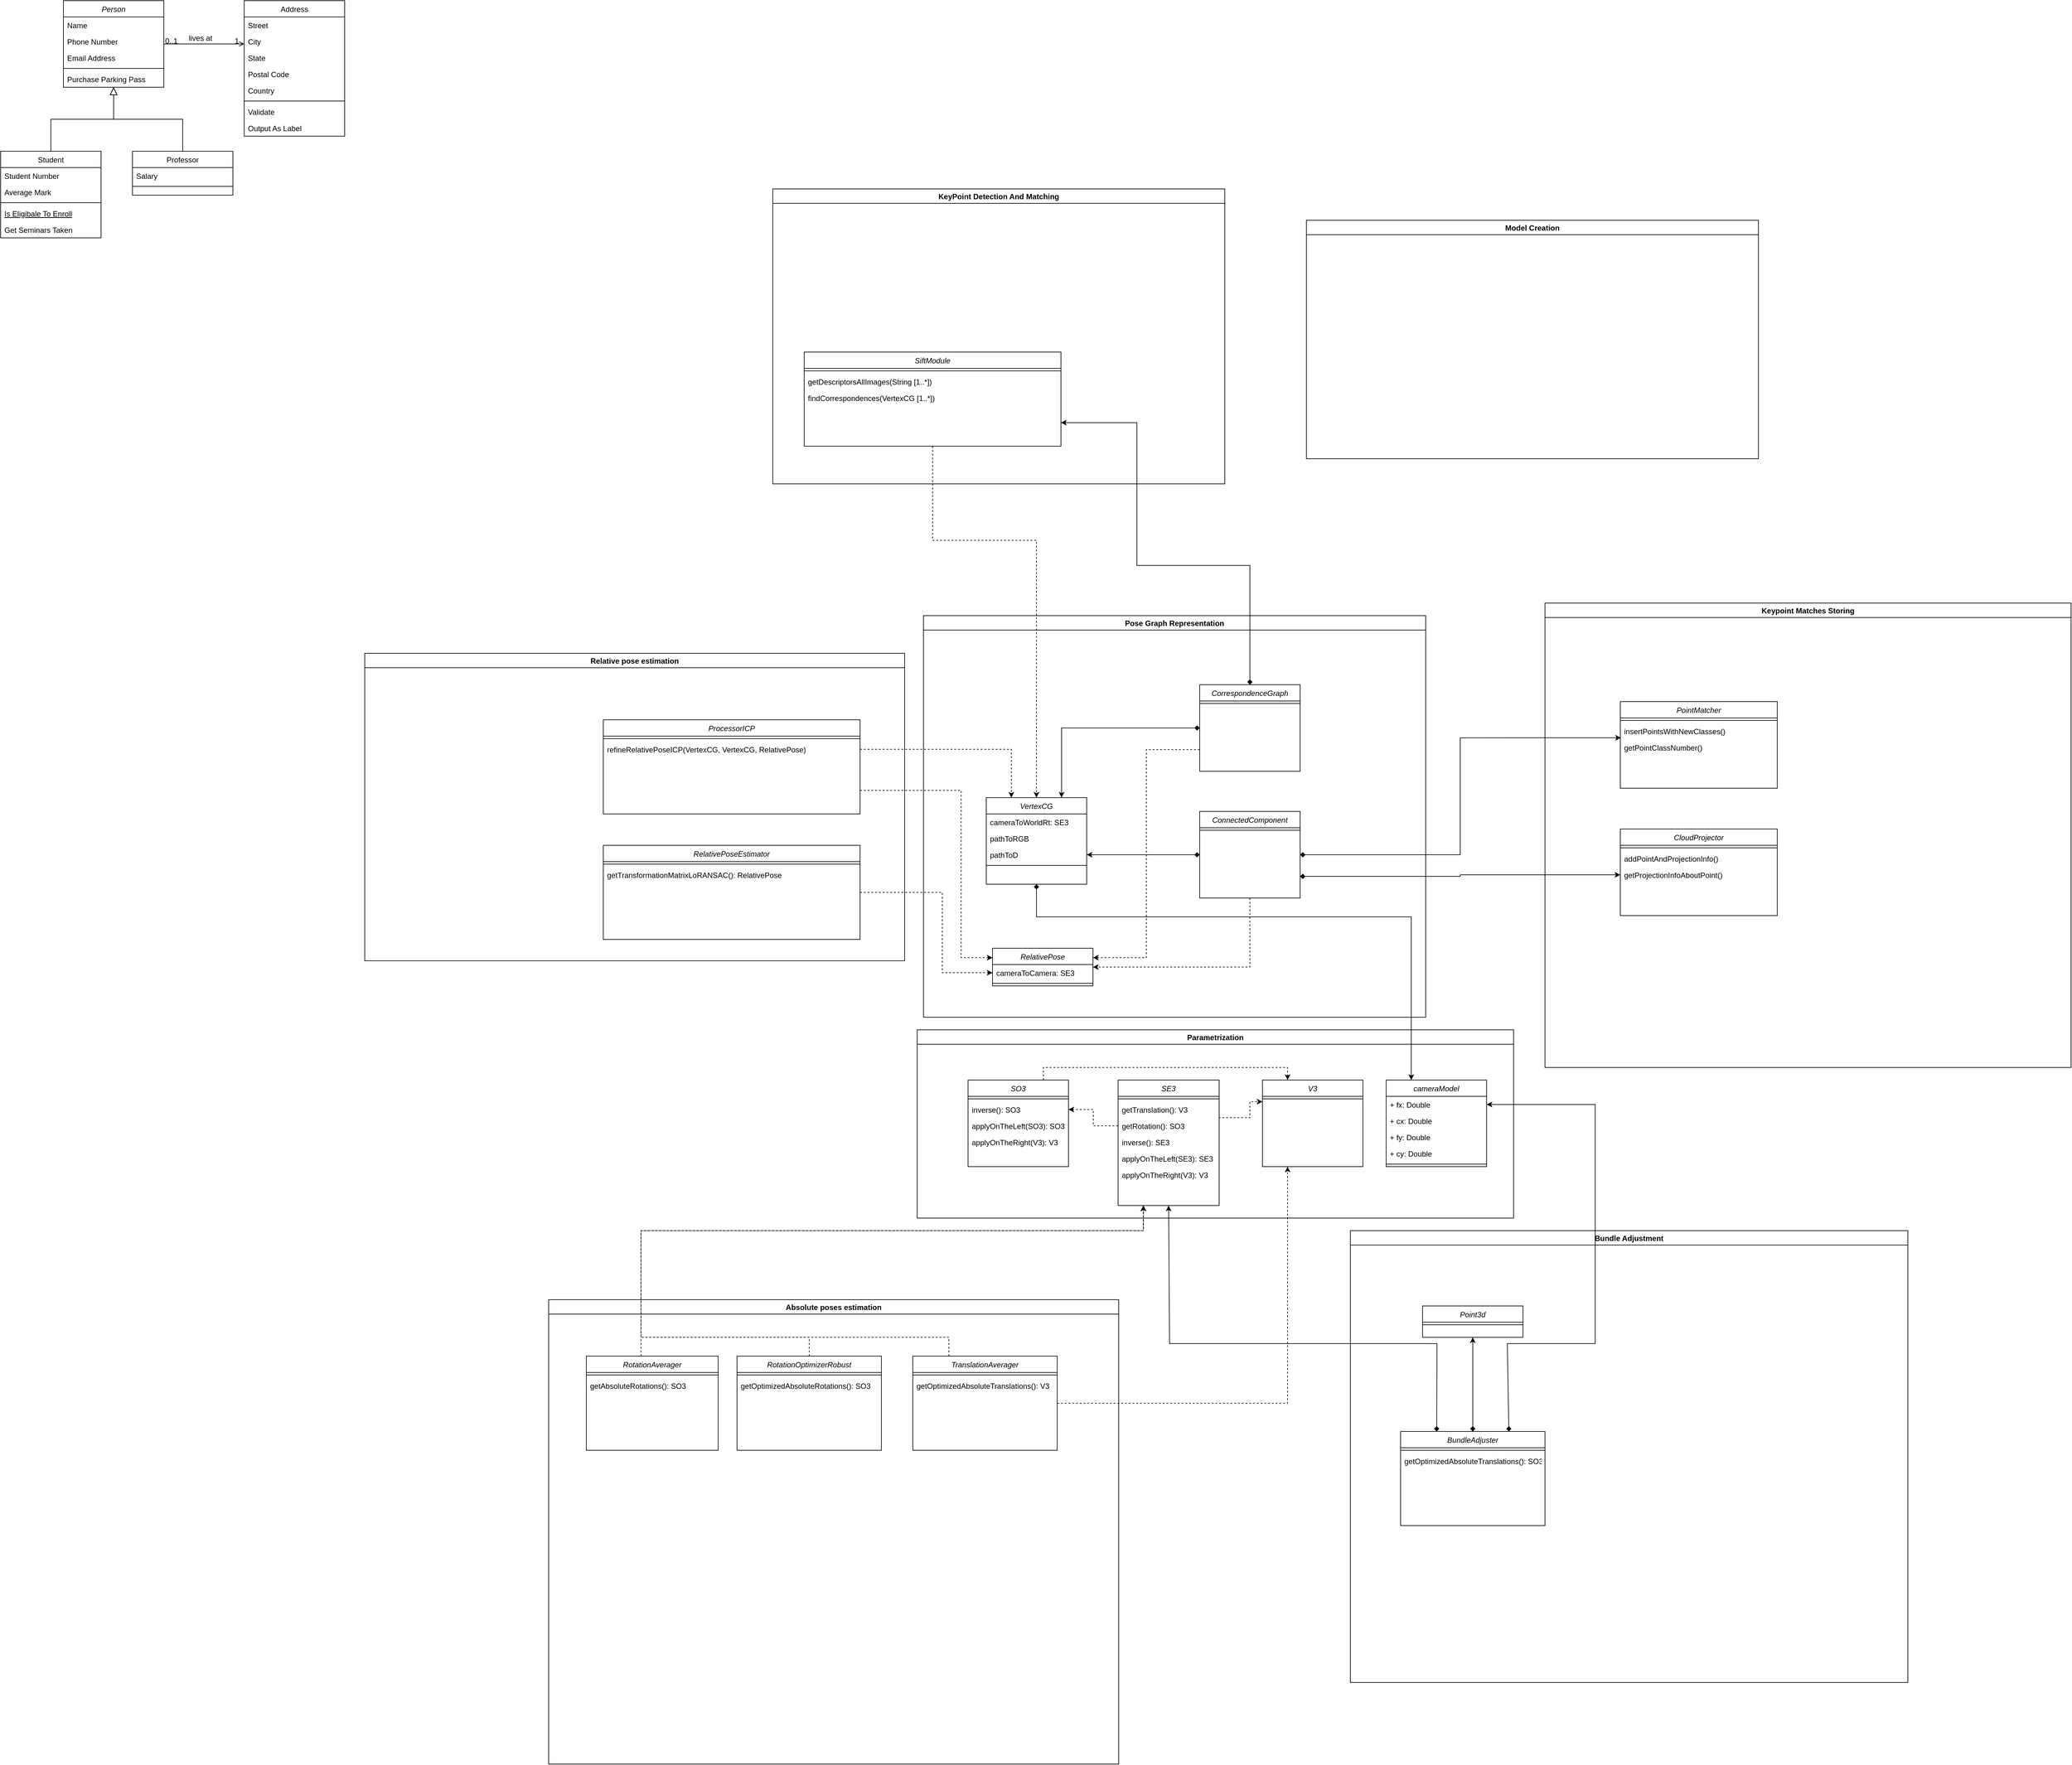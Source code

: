<mxfile version="14.4.3" type="github">
  <diagram id="C5RBs43oDa-KdzZeNtuy" name="Page-1">
    <mxGraphModel dx="2174" dy="1967" grid="1" gridSize="10" guides="1" tooltips="1" connect="1" arrows="1" fold="1" page="1" pageScale="1" pageWidth="827" pageHeight="1169" math="0" shadow="0">
      <root>
        <mxCell id="WIyWlLk6GJQsqaUBKTNV-0" />
        <mxCell id="WIyWlLk6GJQsqaUBKTNV-1" parent="WIyWlLk6GJQsqaUBKTNV-0" />
        <mxCell id="zkfFHV4jXpPFQw0GAbJ--0" value="Person" style="swimlane;fontStyle=2;align=center;verticalAlign=top;childLayout=stackLayout;horizontal=1;startSize=26;horizontalStack=0;resizeParent=1;resizeLast=0;collapsible=1;marginBottom=0;rounded=0;shadow=0;strokeWidth=1;" parent="WIyWlLk6GJQsqaUBKTNV-1" vertex="1">
          <mxGeometry x="-200" y="-670" width="160" height="138" as="geometry">
            <mxRectangle x="230" y="140" width="160" height="26" as="alternateBounds" />
          </mxGeometry>
        </mxCell>
        <mxCell id="zkfFHV4jXpPFQw0GAbJ--1" value="Name" style="text;align=left;verticalAlign=top;spacingLeft=4;spacingRight=4;overflow=hidden;rotatable=0;points=[[0,0.5],[1,0.5]];portConstraint=eastwest;" parent="zkfFHV4jXpPFQw0GAbJ--0" vertex="1">
          <mxGeometry y="26" width="160" height="26" as="geometry" />
        </mxCell>
        <mxCell id="zkfFHV4jXpPFQw0GAbJ--2" value="Phone Number" style="text;align=left;verticalAlign=top;spacingLeft=4;spacingRight=4;overflow=hidden;rotatable=0;points=[[0,0.5],[1,0.5]];portConstraint=eastwest;rounded=0;shadow=0;html=0;" parent="zkfFHV4jXpPFQw0GAbJ--0" vertex="1">
          <mxGeometry y="52" width="160" height="26" as="geometry" />
        </mxCell>
        <mxCell id="zkfFHV4jXpPFQw0GAbJ--3" value="Email Address" style="text;align=left;verticalAlign=top;spacingLeft=4;spacingRight=4;overflow=hidden;rotatable=0;points=[[0,0.5],[1,0.5]];portConstraint=eastwest;rounded=0;shadow=0;html=0;" parent="zkfFHV4jXpPFQw0GAbJ--0" vertex="1">
          <mxGeometry y="78" width="160" height="26" as="geometry" />
        </mxCell>
        <mxCell id="zkfFHV4jXpPFQw0GAbJ--4" value="" style="line;html=1;strokeWidth=1;align=left;verticalAlign=middle;spacingTop=-1;spacingLeft=3;spacingRight=3;rotatable=0;labelPosition=right;points=[];portConstraint=eastwest;" parent="zkfFHV4jXpPFQw0GAbJ--0" vertex="1">
          <mxGeometry y="104" width="160" height="8" as="geometry" />
        </mxCell>
        <mxCell id="zkfFHV4jXpPFQw0GAbJ--5" value="Purchase Parking Pass" style="text;align=left;verticalAlign=top;spacingLeft=4;spacingRight=4;overflow=hidden;rotatable=0;points=[[0,0.5],[1,0.5]];portConstraint=eastwest;" parent="zkfFHV4jXpPFQw0GAbJ--0" vertex="1">
          <mxGeometry y="112" width="160" height="26" as="geometry" />
        </mxCell>
        <mxCell id="zkfFHV4jXpPFQw0GAbJ--6" value="Student" style="swimlane;fontStyle=0;align=center;verticalAlign=top;childLayout=stackLayout;horizontal=1;startSize=26;horizontalStack=0;resizeParent=1;resizeLast=0;collapsible=1;marginBottom=0;rounded=0;shadow=0;strokeWidth=1;" parent="WIyWlLk6GJQsqaUBKTNV-1" vertex="1">
          <mxGeometry x="-300" y="-430" width="160" height="138" as="geometry">
            <mxRectangle x="130" y="380" width="160" height="26" as="alternateBounds" />
          </mxGeometry>
        </mxCell>
        <mxCell id="zkfFHV4jXpPFQw0GAbJ--7" value="Student Number" style="text;align=left;verticalAlign=top;spacingLeft=4;spacingRight=4;overflow=hidden;rotatable=0;points=[[0,0.5],[1,0.5]];portConstraint=eastwest;" parent="zkfFHV4jXpPFQw0GAbJ--6" vertex="1">
          <mxGeometry y="26" width="160" height="26" as="geometry" />
        </mxCell>
        <mxCell id="zkfFHV4jXpPFQw0GAbJ--8" value="Average Mark" style="text;align=left;verticalAlign=top;spacingLeft=4;spacingRight=4;overflow=hidden;rotatable=0;points=[[0,0.5],[1,0.5]];portConstraint=eastwest;rounded=0;shadow=0;html=0;" parent="zkfFHV4jXpPFQw0GAbJ--6" vertex="1">
          <mxGeometry y="52" width="160" height="26" as="geometry" />
        </mxCell>
        <mxCell id="zkfFHV4jXpPFQw0GAbJ--9" value="" style="line;html=1;strokeWidth=1;align=left;verticalAlign=middle;spacingTop=-1;spacingLeft=3;spacingRight=3;rotatable=0;labelPosition=right;points=[];portConstraint=eastwest;" parent="zkfFHV4jXpPFQw0GAbJ--6" vertex="1">
          <mxGeometry y="78" width="160" height="8" as="geometry" />
        </mxCell>
        <mxCell id="zkfFHV4jXpPFQw0GAbJ--10" value="Is Eligibale To Enroll" style="text;align=left;verticalAlign=top;spacingLeft=4;spacingRight=4;overflow=hidden;rotatable=0;points=[[0,0.5],[1,0.5]];portConstraint=eastwest;fontStyle=4" parent="zkfFHV4jXpPFQw0GAbJ--6" vertex="1">
          <mxGeometry y="86" width="160" height="26" as="geometry" />
        </mxCell>
        <mxCell id="zkfFHV4jXpPFQw0GAbJ--11" value="Get Seminars Taken" style="text;align=left;verticalAlign=top;spacingLeft=4;spacingRight=4;overflow=hidden;rotatable=0;points=[[0,0.5],[1,0.5]];portConstraint=eastwest;" parent="zkfFHV4jXpPFQw0GAbJ--6" vertex="1">
          <mxGeometry y="112" width="160" height="26" as="geometry" />
        </mxCell>
        <mxCell id="zkfFHV4jXpPFQw0GAbJ--12" value="" style="endArrow=block;endSize=10;endFill=0;shadow=0;strokeWidth=1;rounded=0;edgeStyle=elbowEdgeStyle;elbow=vertical;" parent="WIyWlLk6GJQsqaUBKTNV-1" source="zkfFHV4jXpPFQw0GAbJ--6" target="zkfFHV4jXpPFQw0GAbJ--0" edge="1">
          <mxGeometry width="160" relative="1" as="geometry">
            <mxPoint x="-220" y="-587" as="sourcePoint" />
            <mxPoint x="-220" y="-587" as="targetPoint" />
          </mxGeometry>
        </mxCell>
        <mxCell id="zkfFHV4jXpPFQw0GAbJ--13" value="Professor" style="swimlane;fontStyle=0;align=center;verticalAlign=top;childLayout=stackLayout;horizontal=1;startSize=26;horizontalStack=0;resizeParent=1;resizeLast=0;collapsible=1;marginBottom=0;rounded=0;shadow=0;strokeWidth=1;" parent="WIyWlLk6GJQsqaUBKTNV-1" vertex="1">
          <mxGeometry x="-90" y="-430" width="160" height="70" as="geometry">
            <mxRectangle x="340" y="380" width="170" height="26" as="alternateBounds" />
          </mxGeometry>
        </mxCell>
        <mxCell id="zkfFHV4jXpPFQw0GAbJ--14" value="Salary" style="text;align=left;verticalAlign=top;spacingLeft=4;spacingRight=4;overflow=hidden;rotatable=0;points=[[0,0.5],[1,0.5]];portConstraint=eastwest;" parent="zkfFHV4jXpPFQw0GAbJ--13" vertex="1">
          <mxGeometry y="26" width="160" height="26" as="geometry" />
        </mxCell>
        <mxCell id="zkfFHV4jXpPFQw0GAbJ--15" value="" style="line;html=1;strokeWidth=1;align=left;verticalAlign=middle;spacingTop=-1;spacingLeft=3;spacingRight=3;rotatable=0;labelPosition=right;points=[];portConstraint=eastwest;" parent="zkfFHV4jXpPFQw0GAbJ--13" vertex="1">
          <mxGeometry y="52" width="160" height="8" as="geometry" />
        </mxCell>
        <mxCell id="zkfFHV4jXpPFQw0GAbJ--16" value="" style="endArrow=block;endSize=10;endFill=0;shadow=0;strokeWidth=1;rounded=0;edgeStyle=elbowEdgeStyle;elbow=vertical;" parent="WIyWlLk6GJQsqaUBKTNV-1" source="zkfFHV4jXpPFQw0GAbJ--13" target="zkfFHV4jXpPFQw0GAbJ--0" edge="1">
          <mxGeometry width="160" relative="1" as="geometry">
            <mxPoint x="-210" y="-417" as="sourcePoint" />
            <mxPoint x="-110" y="-519" as="targetPoint" />
          </mxGeometry>
        </mxCell>
        <mxCell id="zkfFHV4jXpPFQw0GAbJ--17" value="Address" style="swimlane;fontStyle=0;align=center;verticalAlign=top;childLayout=stackLayout;horizontal=1;startSize=26;horizontalStack=0;resizeParent=1;resizeLast=0;collapsible=1;marginBottom=0;rounded=0;shadow=0;strokeWidth=1;" parent="WIyWlLk6GJQsqaUBKTNV-1" vertex="1">
          <mxGeometry x="88" y="-670" width="160" height="216" as="geometry">
            <mxRectangle x="550" y="140" width="160" height="26" as="alternateBounds" />
          </mxGeometry>
        </mxCell>
        <mxCell id="zkfFHV4jXpPFQw0GAbJ--18" value="Street" style="text;align=left;verticalAlign=top;spacingLeft=4;spacingRight=4;overflow=hidden;rotatable=0;points=[[0,0.5],[1,0.5]];portConstraint=eastwest;" parent="zkfFHV4jXpPFQw0GAbJ--17" vertex="1">
          <mxGeometry y="26" width="160" height="26" as="geometry" />
        </mxCell>
        <mxCell id="zkfFHV4jXpPFQw0GAbJ--19" value="City" style="text;align=left;verticalAlign=top;spacingLeft=4;spacingRight=4;overflow=hidden;rotatable=0;points=[[0,0.5],[1,0.5]];portConstraint=eastwest;rounded=0;shadow=0;html=0;" parent="zkfFHV4jXpPFQw0GAbJ--17" vertex="1">
          <mxGeometry y="52" width="160" height="26" as="geometry" />
        </mxCell>
        <mxCell id="zkfFHV4jXpPFQw0GAbJ--20" value="State" style="text;align=left;verticalAlign=top;spacingLeft=4;spacingRight=4;overflow=hidden;rotatable=0;points=[[0,0.5],[1,0.5]];portConstraint=eastwest;rounded=0;shadow=0;html=0;" parent="zkfFHV4jXpPFQw0GAbJ--17" vertex="1">
          <mxGeometry y="78" width="160" height="26" as="geometry" />
        </mxCell>
        <mxCell id="zkfFHV4jXpPFQw0GAbJ--21" value="Postal Code" style="text;align=left;verticalAlign=top;spacingLeft=4;spacingRight=4;overflow=hidden;rotatable=0;points=[[0,0.5],[1,0.5]];portConstraint=eastwest;rounded=0;shadow=0;html=0;" parent="zkfFHV4jXpPFQw0GAbJ--17" vertex="1">
          <mxGeometry y="104" width="160" height="26" as="geometry" />
        </mxCell>
        <mxCell id="zkfFHV4jXpPFQw0GAbJ--22" value="Country" style="text;align=left;verticalAlign=top;spacingLeft=4;spacingRight=4;overflow=hidden;rotatable=0;points=[[0,0.5],[1,0.5]];portConstraint=eastwest;rounded=0;shadow=0;html=0;" parent="zkfFHV4jXpPFQw0GAbJ--17" vertex="1">
          <mxGeometry y="130" width="160" height="26" as="geometry" />
        </mxCell>
        <mxCell id="zkfFHV4jXpPFQw0GAbJ--23" value="" style="line;html=1;strokeWidth=1;align=left;verticalAlign=middle;spacingTop=-1;spacingLeft=3;spacingRight=3;rotatable=0;labelPosition=right;points=[];portConstraint=eastwest;" parent="zkfFHV4jXpPFQw0GAbJ--17" vertex="1">
          <mxGeometry y="156" width="160" height="8" as="geometry" />
        </mxCell>
        <mxCell id="zkfFHV4jXpPFQw0GAbJ--24" value="Validate" style="text;align=left;verticalAlign=top;spacingLeft=4;spacingRight=4;overflow=hidden;rotatable=0;points=[[0,0.5],[1,0.5]];portConstraint=eastwest;" parent="zkfFHV4jXpPFQw0GAbJ--17" vertex="1">
          <mxGeometry y="164" width="160" height="26" as="geometry" />
        </mxCell>
        <mxCell id="zkfFHV4jXpPFQw0GAbJ--25" value="Output As Label" style="text;align=left;verticalAlign=top;spacingLeft=4;spacingRight=4;overflow=hidden;rotatable=0;points=[[0,0.5],[1,0.5]];portConstraint=eastwest;" parent="zkfFHV4jXpPFQw0GAbJ--17" vertex="1">
          <mxGeometry y="190" width="160" height="26" as="geometry" />
        </mxCell>
        <mxCell id="zkfFHV4jXpPFQw0GAbJ--26" value="" style="endArrow=open;shadow=0;strokeWidth=1;rounded=0;endFill=1;edgeStyle=elbowEdgeStyle;elbow=vertical;" parent="WIyWlLk6GJQsqaUBKTNV-1" source="zkfFHV4jXpPFQw0GAbJ--0" target="zkfFHV4jXpPFQw0GAbJ--17" edge="1">
          <mxGeometry x="0.5" y="41" relative="1" as="geometry">
            <mxPoint x="-40" y="-598" as="sourcePoint" />
            <mxPoint x="120" y="-598" as="targetPoint" />
            <mxPoint x="-40" y="32" as="offset" />
          </mxGeometry>
        </mxCell>
        <mxCell id="zkfFHV4jXpPFQw0GAbJ--27" value="0..1" style="resizable=0;align=left;verticalAlign=bottom;labelBackgroundColor=none;fontSize=12;" parent="zkfFHV4jXpPFQw0GAbJ--26" connectable="0" vertex="1">
          <mxGeometry x="-1" relative="1" as="geometry">
            <mxPoint y="4" as="offset" />
          </mxGeometry>
        </mxCell>
        <mxCell id="zkfFHV4jXpPFQw0GAbJ--28" value="1" style="resizable=0;align=right;verticalAlign=bottom;labelBackgroundColor=none;fontSize=12;" parent="zkfFHV4jXpPFQw0GAbJ--26" connectable="0" vertex="1">
          <mxGeometry x="1" relative="1" as="geometry">
            <mxPoint x="-7" y="4" as="offset" />
          </mxGeometry>
        </mxCell>
        <mxCell id="zkfFHV4jXpPFQw0GAbJ--29" value="lives at" style="text;html=1;resizable=0;points=[];;align=center;verticalAlign=middle;labelBackgroundColor=none;rounded=0;shadow=0;strokeWidth=1;fontSize=12;" parent="zkfFHV4jXpPFQw0GAbJ--26" vertex="1" connectable="0">
          <mxGeometry x="0.5" y="49" relative="1" as="geometry">
            <mxPoint x="-38" y="40" as="offset" />
          </mxGeometry>
        </mxCell>
        <mxCell id="IcgnAojGQ9MKMJ6lJXnP-0" value="Pose Graph Representation" style="swimlane;" vertex="1" parent="WIyWlLk6GJQsqaUBKTNV-1">
          <mxGeometry x="1170" y="310" width="800" height="640" as="geometry" />
        </mxCell>
        <mxCell id="IcgnAojGQ9MKMJ6lJXnP-6" value="VertexCG" style="swimlane;fontStyle=2;align=center;verticalAlign=top;childLayout=stackLayout;horizontal=1;startSize=26;horizontalStack=0;resizeParent=1;resizeLast=0;collapsible=1;marginBottom=0;rounded=0;shadow=0;strokeWidth=1;" vertex="1" parent="IcgnAojGQ9MKMJ6lJXnP-0">
          <mxGeometry x="100" y="290" width="160" height="138" as="geometry">
            <mxRectangle x="230" y="140" width="160" height="26" as="alternateBounds" />
          </mxGeometry>
        </mxCell>
        <mxCell id="IcgnAojGQ9MKMJ6lJXnP-7" value="cameraToWorldRt: SE3" style="text;align=left;verticalAlign=top;spacingLeft=4;spacingRight=4;overflow=hidden;rotatable=0;points=[[0,0.5],[1,0.5]];portConstraint=eastwest;" vertex="1" parent="IcgnAojGQ9MKMJ6lJXnP-6">
          <mxGeometry y="26" width="160" height="26" as="geometry" />
        </mxCell>
        <mxCell id="IcgnAojGQ9MKMJ6lJXnP-8" value="pathToRGB" style="text;align=left;verticalAlign=top;spacingLeft=4;spacingRight=4;overflow=hidden;rotatable=0;points=[[0,0.5],[1,0.5]];portConstraint=eastwest;rounded=0;shadow=0;html=0;" vertex="1" parent="IcgnAojGQ9MKMJ6lJXnP-6">
          <mxGeometry y="52" width="160" height="26" as="geometry" />
        </mxCell>
        <mxCell id="IcgnAojGQ9MKMJ6lJXnP-9" value="pathToD" style="text;align=left;verticalAlign=top;spacingLeft=4;spacingRight=4;overflow=hidden;rotatable=0;points=[[0,0.5],[1,0.5]];portConstraint=eastwest;rounded=0;shadow=0;html=0;" vertex="1" parent="IcgnAojGQ9MKMJ6lJXnP-6">
          <mxGeometry y="78" width="160" height="26" as="geometry" />
        </mxCell>
        <mxCell id="IcgnAojGQ9MKMJ6lJXnP-10" value="" style="line;html=1;strokeWidth=1;align=left;verticalAlign=middle;spacingTop=-1;spacingLeft=3;spacingRight=3;rotatable=0;labelPosition=right;points=[];portConstraint=eastwest;" vertex="1" parent="IcgnAojGQ9MKMJ6lJXnP-6">
          <mxGeometry y="104" width="160" height="8" as="geometry" />
        </mxCell>
        <mxCell id="IcgnAojGQ9MKMJ6lJXnP-17" style="edgeStyle=orthogonalEdgeStyle;rounded=0;orthogonalLoop=1;jettySize=auto;html=1;exitX=0;exitY=0.5;exitDx=0;exitDy=0;entryX=0.75;entryY=0;entryDx=0;entryDy=0;startArrow=diamond;startFill=1;" edge="1" parent="IcgnAojGQ9MKMJ6lJXnP-0" source="IcgnAojGQ9MKMJ6lJXnP-12" target="IcgnAojGQ9MKMJ6lJXnP-6">
          <mxGeometry relative="1" as="geometry" />
        </mxCell>
        <mxCell id="IcgnAojGQ9MKMJ6lJXnP-53" style="edgeStyle=orthogonalEdgeStyle;rounded=0;orthogonalLoop=1;jettySize=auto;html=1;exitX=0;exitY=0.75;exitDx=0;exitDy=0;entryX=1;entryY=0.25;entryDx=0;entryDy=0;dashed=1;startArrow=none;startFill=0;" edge="1" parent="IcgnAojGQ9MKMJ6lJXnP-0" source="IcgnAojGQ9MKMJ6lJXnP-12" target="IcgnAojGQ9MKMJ6lJXnP-43">
          <mxGeometry relative="1" as="geometry" />
        </mxCell>
        <mxCell id="IcgnAojGQ9MKMJ6lJXnP-12" value="CorrespondenceGraph" style="swimlane;fontStyle=2;align=center;verticalAlign=top;childLayout=stackLayout;horizontal=1;startSize=26;horizontalStack=0;resizeParent=1;resizeLast=0;collapsible=1;marginBottom=0;rounded=0;shadow=0;strokeWidth=1;" vertex="1" parent="IcgnAojGQ9MKMJ6lJXnP-0">
          <mxGeometry x="440" y="110" width="160" height="138" as="geometry">
            <mxRectangle x="230" y="140" width="160" height="26" as="alternateBounds" />
          </mxGeometry>
        </mxCell>
        <mxCell id="IcgnAojGQ9MKMJ6lJXnP-16" value="" style="line;html=1;strokeWidth=1;align=left;verticalAlign=middle;spacingTop=-1;spacingLeft=3;spacingRight=3;rotatable=0;labelPosition=right;points=[];portConstraint=eastwest;" vertex="1" parent="IcgnAojGQ9MKMJ6lJXnP-12">
          <mxGeometry y="26" width="160" height="8" as="geometry" />
        </mxCell>
        <mxCell id="IcgnAojGQ9MKMJ6lJXnP-20" style="edgeStyle=orthogonalEdgeStyle;rounded=0;orthogonalLoop=1;jettySize=auto;html=1;exitX=0;exitY=0.5;exitDx=0;exitDy=0;entryX=1;entryY=0.5;entryDx=0;entryDy=0;startArrow=diamond;startFill=1;" edge="1" parent="IcgnAojGQ9MKMJ6lJXnP-0" source="IcgnAojGQ9MKMJ6lJXnP-18" target="IcgnAojGQ9MKMJ6lJXnP-9">
          <mxGeometry relative="1" as="geometry" />
        </mxCell>
        <mxCell id="IcgnAojGQ9MKMJ6lJXnP-52" style="edgeStyle=orthogonalEdgeStyle;rounded=0;orthogonalLoop=1;jettySize=auto;html=1;exitX=0.5;exitY=1;exitDx=0;exitDy=0;entryX=1;entryY=0.5;entryDx=0;entryDy=0;dashed=1;startArrow=none;startFill=0;" edge="1" parent="IcgnAojGQ9MKMJ6lJXnP-0" source="IcgnAojGQ9MKMJ6lJXnP-18" target="IcgnAojGQ9MKMJ6lJXnP-43">
          <mxGeometry relative="1" as="geometry" />
        </mxCell>
        <mxCell id="IcgnAojGQ9MKMJ6lJXnP-18" value="ConnectedComponent" style="swimlane;fontStyle=2;align=center;verticalAlign=top;childLayout=stackLayout;horizontal=1;startSize=26;horizontalStack=0;resizeParent=1;resizeLast=0;collapsible=1;marginBottom=0;rounded=0;shadow=0;strokeWidth=1;" vertex="1" parent="IcgnAojGQ9MKMJ6lJXnP-0">
          <mxGeometry x="440" y="312" width="160" height="138" as="geometry">
            <mxRectangle x="230" y="140" width="160" height="26" as="alternateBounds" />
          </mxGeometry>
        </mxCell>
        <mxCell id="IcgnAojGQ9MKMJ6lJXnP-19" value="" style="line;html=1;strokeWidth=1;align=left;verticalAlign=middle;spacingTop=-1;spacingLeft=3;spacingRight=3;rotatable=0;labelPosition=right;points=[];portConstraint=eastwest;" vertex="1" parent="IcgnAojGQ9MKMJ6lJXnP-18">
          <mxGeometry y="26" width="160" height="8" as="geometry" />
        </mxCell>
        <mxCell id="IcgnAojGQ9MKMJ6lJXnP-43" value="RelativePose" style="swimlane;fontStyle=2;align=center;verticalAlign=top;childLayout=stackLayout;horizontal=1;startSize=26;horizontalStack=0;resizeParent=1;resizeLast=0;collapsible=1;marginBottom=0;rounded=0;shadow=0;strokeWidth=1;" vertex="1" parent="IcgnAojGQ9MKMJ6lJXnP-0">
          <mxGeometry x="110" y="530" width="160" height="60" as="geometry">
            <mxRectangle x="230" y="140" width="160" height="26" as="alternateBounds" />
          </mxGeometry>
        </mxCell>
        <mxCell id="IcgnAojGQ9MKMJ6lJXnP-44" value="cameraToCamera: SE3" style="text;align=left;verticalAlign=top;spacingLeft=4;spacingRight=4;overflow=hidden;rotatable=0;points=[[0,0.5],[1,0.5]];portConstraint=eastwest;" vertex="1" parent="IcgnAojGQ9MKMJ6lJXnP-43">
          <mxGeometry y="26" width="160" height="26" as="geometry" />
        </mxCell>
        <mxCell id="IcgnAojGQ9MKMJ6lJXnP-47" value="" style="line;html=1;strokeWidth=1;align=left;verticalAlign=middle;spacingTop=-1;spacingLeft=3;spacingRight=3;rotatable=0;labelPosition=right;points=[];portConstraint=eastwest;" vertex="1" parent="IcgnAojGQ9MKMJ6lJXnP-43">
          <mxGeometry y="52" width="160" height="8" as="geometry" />
        </mxCell>
        <mxCell id="IcgnAojGQ9MKMJ6lJXnP-1" value="Relative pose estimation" style="swimlane;" vertex="1" parent="WIyWlLk6GJQsqaUBKTNV-1">
          <mxGeometry x="280" y="370" width="860" height="490" as="geometry" />
        </mxCell>
        <mxCell id="IcgnAojGQ9MKMJ6lJXnP-34" value="RelativePoseEstimator" style="swimlane;fontStyle=2;align=center;verticalAlign=top;childLayout=stackLayout;horizontal=1;startSize=26;horizontalStack=0;resizeParent=1;resizeLast=0;collapsible=1;marginBottom=0;rounded=0;shadow=0;strokeWidth=1;" vertex="1" parent="IcgnAojGQ9MKMJ6lJXnP-1">
          <mxGeometry x="380" y="306" width="409" height="150" as="geometry">
            <mxRectangle x="230" y="140" width="160" height="26" as="alternateBounds" />
          </mxGeometry>
        </mxCell>
        <mxCell id="IcgnAojGQ9MKMJ6lJXnP-35" value="" style="line;html=1;strokeWidth=1;align=left;verticalAlign=middle;spacingTop=-1;spacingLeft=3;spacingRight=3;rotatable=0;labelPosition=right;points=[];portConstraint=eastwest;" vertex="1" parent="IcgnAojGQ9MKMJ6lJXnP-34">
          <mxGeometry y="26" width="409" height="8" as="geometry" />
        </mxCell>
        <mxCell id="IcgnAojGQ9MKMJ6lJXnP-36" value="getTransformationMatrixLoRANSAC(): RelativePose" style="text;align=left;verticalAlign=top;spacingLeft=4;spacingRight=4;overflow=hidden;rotatable=0;points=[[0,0.5],[1,0.5]];portConstraint=eastwest;rounded=0;shadow=0;html=0;" vertex="1" parent="IcgnAojGQ9MKMJ6lJXnP-34">
          <mxGeometry y="34" width="409" height="26" as="geometry" />
        </mxCell>
        <mxCell id="IcgnAojGQ9MKMJ6lJXnP-39" value="ProcessorICP" style="swimlane;fontStyle=2;align=center;verticalAlign=top;childLayout=stackLayout;horizontal=1;startSize=26;horizontalStack=0;resizeParent=1;resizeLast=0;collapsible=1;marginBottom=0;rounded=0;shadow=0;strokeWidth=1;" vertex="1" parent="IcgnAojGQ9MKMJ6lJXnP-1">
          <mxGeometry x="380" y="106" width="409" height="150" as="geometry">
            <mxRectangle x="230" y="140" width="160" height="26" as="alternateBounds" />
          </mxGeometry>
        </mxCell>
        <mxCell id="IcgnAojGQ9MKMJ6lJXnP-40" value="" style="line;html=1;strokeWidth=1;align=left;verticalAlign=middle;spacingTop=-1;spacingLeft=3;spacingRight=3;rotatable=0;labelPosition=right;points=[];portConstraint=eastwest;" vertex="1" parent="IcgnAojGQ9MKMJ6lJXnP-39">
          <mxGeometry y="26" width="409" height="8" as="geometry" />
        </mxCell>
        <mxCell id="IcgnAojGQ9MKMJ6lJXnP-41" value="refineRelativePoseICP(VertexCG, VertexCG, RelativePose)" style="text;align=left;verticalAlign=top;spacingLeft=4;spacingRight=4;overflow=hidden;rotatable=0;points=[[0,0.5],[1,0.5]];portConstraint=eastwest;rounded=0;shadow=0;html=0;" vertex="1" parent="IcgnAojGQ9MKMJ6lJXnP-39">
          <mxGeometry y="34" width="409" height="26" as="geometry" />
        </mxCell>
        <mxCell id="IcgnAojGQ9MKMJ6lJXnP-2" value="Absolute poses estimation" style="swimlane;" vertex="1" parent="WIyWlLk6GJQsqaUBKTNV-1">
          <mxGeometry x="573" y="1400" width="908" height="740" as="geometry" />
        </mxCell>
        <mxCell id="IcgnAojGQ9MKMJ6lJXnP-60" value="RotationAverager" style="swimlane;fontStyle=2;align=center;verticalAlign=top;childLayout=stackLayout;horizontal=1;startSize=26;horizontalStack=0;resizeParent=1;resizeLast=0;collapsible=1;marginBottom=0;rounded=0;shadow=0;strokeWidth=1;" vertex="1" parent="IcgnAojGQ9MKMJ6lJXnP-2">
          <mxGeometry x="60" y="90" width="210" height="150" as="geometry">
            <mxRectangle x="230" y="140" width="160" height="26" as="alternateBounds" />
          </mxGeometry>
        </mxCell>
        <mxCell id="IcgnAojGQ9MKMJ6lJXnP-61" value="" style="line;html=1;strokeWidth=1;align=left;verticalAlign=middle;spacingTop=-1;spacingLeft=3;spacingRight=3;rotatable=0;labelPosition=right;points=[];portConstraint=eastwest;" vertex="1" parent="IcgnAojGQ9MKMJ6lJXnP-60">
          <mxGeometry y="26" width="210" height="8" as="geometry" />
        </mxCell>
        <mxCell id="IcgnAojGQ9MKMJ6lJXnP-62" value="getAbsoluteRotations(): SO3 " style="text;align=left;verticalAlign=top;spacingLeft=4;spacingRight=4;overflow=hidden;rotatable=0;points=[[0,0.5],[1,0.5]];portConstraint=eastwest;rounded=0;shadow=0;html=0;" vertex="1" parent="IcgnAojGQ9MKMJ6lJXnP-60">
          <mxGeometry y="34" width="210" height="26" as="geometry" />
        </mxCell>
        <mxCell id="IcgnAojGQ9MKMJ6lJXnP-82" value="RotationOptimizerRobust&#xa;" style="swimlane;fontStyle=2;align=center;verticalAlign=top;childLayout=stackLayout;horizontal=1;startSize=26;horizontalStack=0;resizeParent=1;resizeLast=0;collapsible=1;marginBottom=0;rounded=0;shadow=0;strokeWidth=1;" vertex="1" parent="IcgnAojGQ9MKMJ6lJXnP-2">
          <mxGeometry x="300" y="90" width="230" height="150" as="geometry">
            <mxRectangle x="230" y="140" width="160" height="26" as="alternateBounds" />
          </mxGeometry>
        </mxCell>
        <mxCell id="IcgnAojGQ9MKMJ6lJXnP-83" value="" style="line;html=1;strokeWidth=1;align=left;verticalAlign=middle;spacingTop=-1;spacingLeft=3;spacingRight=3;rotatable=0;labelPosition=right;points=[];portConstraint=eastwest;" vertex="1" parent="IcgnAojGQ9MKMJ6lJXnP-82">
          <mxGeometry y="26" width="230" height="8" as="geometry" />
        </mxCell>
        <mxCell id="IcgnAojGQ9MKMJ6lJXnP-84" value="getOptimizedAbsoluteRotations(): SO3 " style="text;align=left;verticalAlign=top;spacingLeft=4;spacingRight=4;overflow=hidden;rotatable=0;points=[[0,0.5],[1,0.5]];portConstraint=eastwest;rounded=0;shadow=0;html=0;" vertex="1" parent="IcgnAojGQ9MKMJ6lJXnP-82">
          <mxGeometry y="34" width="230" height="26" as="geometry" />
        </mxCell>
        <mxCell id="IcgnAojGQ9MKMJ6lJXnP-85" value="TranslationAverager&#xa;" style="swimlane;fontStyle=2;align=center;verticalAlign=top;childLayout=stackLayout;horizontal=1;startSize=26;horizontalStack=0;resizeParent=1;resizeLast=0;collapsible=1;marginBottom=0;rounded=0;shadow=0;strokeWidth=1;" vertex="1" parent="IcgnAojGQ9MKMJ6lJXnP-2">
          <mxGeometry x="580" y="90" width="230" height="150" as="geometry">
            <mxRectangle x="230" y="140" width="160" height="26" as="alternateBounds" />
          </mxGeometry>
        </mxCell>
        <mxCell id="IcgnAojGQ9MKMJ6lJXnP-86" value="" style="line;html=1;strokeWidth=1;align=left;verticalAlign=middle;spacingTop=-1;spacingLeft=3;spacingRight=3;rotatable=0;labelPosition=right;points=[];portConstraint=eastwest;" vertex="1" parent="IcgnAojGQ9MKMJ6lJXnP-85">
          <mxGeometry y="26" width="230" height="8" as="geometry" />
        </mxCell>
        <mxCell id="IcgnAojGQ9MKMJ6lJXnP-87" value="getOptimizedAbsoluteTranslations(): V3 " style="text;align=left;verticalAlign=top;spacingLeft=4;spacingRight=4;overflow=hidden;rotatable=0;points=[[0,0.5],[1,0.5]];portConstraint=eastwest;rounded=0;shadow=0;html=0;" vertex="1" parent="IcgnAojGQ9MKMJ6lJXnP-85">
          <mxGeometry y="34" width="230" height="26" as="geometry" />
        </mxCell>
        <mxCell id="IcgnAojGQ9MKMJ6lJXnP-3" value="Bundle Adjustment" style="swimlane;" vertex="1" parent="WIyWlLk6GJQsqaUBKTNV-1">
          <mxGeometry x="1850" y="1290" width="888" height="720" as="geometry" />
        </mxCell>
        <object label="" placeholders="1" name="" id="IcgnAojGQ9MKMJ6lJXnP-125">
          <mxCell style="edgeStyle=none;rounded=0;orthogonalLoop=1;jettySize=auto;html=1;exitX=0.5;exitY=0;exitDx=0;exitDy=0;entryX=0.5;entryY=1;entryDx=0;entryDy=0;startArrow=diamond;startFill=1;" edge="1" parent="IcgnAojGQ9MKMJ6lJXnP-3" source="IcgnAojGQ9MKMJ6lJXnP-108" target="IcgnAojGQ9MKMJ6lJXnP-113">
            <mxGeometry relative="1" as="geometry" />
          </mxCell>
        </object>
        <mxCell id="IcgnAojGQ9MKMJ6lJXnP-108" value="BundleAdjuster" style="swimlane;fontStyle=2;align=center;verticalAlign=top;childLayout=stackLayout;horizontal=1;startSize=26;horizontalStack=0;resizeParent=1;resizeLast=0;collapsible=1;marginBottom=0;rounded=0;shadow=0;strokeWidth=1;" vertex="1" parent="IcgnAojGQ9MKMJ6lJXnP-3">
          <mxGeometry x="80" y="320" width="230" height="150" as="geometry">
            <mxRectangle x="230" y="140" width="160" height="26" as="alternateBounds" />
          </mxGeometry>
        </mxCell>
        <mxCell id="IcgnAojGQ9MKMJ6lJXnP-109" value="" style="line;html=1;strokeWidth=1;align=left;verticalAlign=middle;spacingTop=-1;spacingLeft=3;spacingRight=3;rotatable=0;labelPosition=right;points=[];portConstraint=eastwest;" vertex="1" parent="IcgnAojGQ9MKMJ6lJXnP-108">
          <mxGeometry y="26" width="230" height="8" as="geometry" />
        </mxCell>
        <mxCell id="IcgnAojGQ9MKMJ6lJXnP-110" value="getOptimizedAbsoluteTranslations(): SO3 " style="text;align=left;verticalAlign=top;spacingLeft=4;spacingRight=4;overflow=hidden;rotatable=0;points=[[0,0.5],[1,0.5]];portConstraint=eastwest;rounded=0;shadow=0;html=0;" vertex="1" parent="IcgnAojGQ9MKMJ6lJXnP-108">
          <mxGeometry y="34" width="230" height="26" as="geometry" />
        </mxCell>
        <mxCell id="IcgnAojGQ9MKMJ6lJXnP-113" value="Point3d" style="swimlane;fontStyle=2;align=center;verticalAlign=top;childLayout=stackLayout;horizontal=1;startSize=26;horizontalStack=0;resizeParent=1;resizeLast=0;collapsible=1;marginBottom=0;rounded=0;shadow=0;strokeWidth=1;" vertex="1" parent="IcgnAojGQ9MKMJ6lJXnP-3">
          <mxGeometry x="115" y="120" width="160" height="50" as="geometry">
            <mxRectangle x="230" y="140" width="160" height="26" as="alternateBounds" />
          </mxGeometry>
        </mxCell>
        <mxCell id="IcgnAojGQ9MKMJ6lJXnP-114" value="" style="line;html=1;strokeWidth=1;align=left;verticalAlign=middle;spacingTop=-1;spacingLeft=3;spacingRight=3;rotatable=0;labelPosition=right;points=[];portConstraint=eastwest;" vertex="1" parent="IcgnAojGQ9MKMJ6lJXnP-113">
          <mxGeometry y="26" width="160" height="8" as="geometry" />
        </mxCell>
        <mxCell id="IcgnAojGQ9MKMJ6lJXnP-4" value="Model Creation" style="swimlane;" vertex="1" parent="WIyWlLk6GJQsqaUBKTNV-1">
          <mxGeometry x="1780" y="-320" width="720" height="380" as="geometry" />
        </mxCell>
        <mxCell id="IcgnAojGQ9MKMJ6lJXnP-5" value="Keypoint Matches Storing" style="swimlane;" vertex="1" parent="WIyWlLk6GJQsqaUBKTNV-1">
          <mxGeometry x="2160" y="290" width="838" height="740" as="geometry" />
        </mxCell>
        <mxCell id="IcgnAojGQ9MKMJ6lJXnP-21" value="PointMatcher" style="swimlane;fontStyle=2;align=center;verticalAlign=top;childLayout=stackLayout;horizontal=1;startSize=26;horizontalStack=0;resizeParent=1;resizeLast=0;collapsible=1;marginBottom=0;rounded=0;shadow=0;strokeWidth=1;" vertex="1" parent="IcgnAojGQ9MKMJ6lJXnP-5">
          <mxGeometry x="120" y="157" width="250" height="138" as="geometry">
            <mxRectangle x="230" y="140" width="160" height="26" as="alternateBounds" />
          </mxGeometry>
        </mxCell>
        <mxCell id="IcgnAojGQ9MKMJ6lJXnP-25" value="" style="line;html=1;strokeWidth=1;align=left;verticalAlign=middle;spacingTop=-1;spacingLeft=3;spacingRight=3;rotatable=0;labelPosition=right;points=[];portConstraint=eastwest;" vertex="1" parent="IcgnAojGQ9MKMJ6lJXnP-21">
          <mxGeometry y="26" width="250" height="8" as="geometry" />
        </mxCell>
        <mxCell id="IcgnAojGQ9MKMJ6lJXnP-26" value="insertPointsWithNewClasses()" style="text;align=left;verticalAlign=top;spacingLeft=4;spacingRight=4;overflow=hidden;rotatable=0;points=[[0,0.5],[1,0.5]];portConstraint=eastwest;rounded=0;shadow=0;html=0;" vertex="1" parent="IcgnAojGQ9MKMJ6lJXnP-21">
          <mxGeometry y="34" width="250" height="26" as="geometry" />
        </mxCell>
        <mxCell id="IcgnAojGQ9MKMJ6lJXnP-27" value="getPointClassNumber()" style="text;align=left;verticalAlign=top;spacingLeft=4;spacingRight=4;overflow=hidden;rotatable=0;points=[[0,0.5],[1,0.5]];portConstraint=eastwest;rounded=0;shadow=0;html=0;" vertex="1" parent="IcgnAojGQ9MKMJ6lJXnP-21">
          <mxGeometry y="60" width="250" height="26" as="geometry" />
        </mxCell>
        <mxCell id="IcgnAojGQ9MKMJ6lJXnP-28" value="CloudProjector" style="swimlane;fontStyle=2;align=center;verticalAlign=top;childLayout=stackLayout;horizontal=1;startSize=26;horizontalStack=0;resizeParent=1;resizeLast=0;collapsible=1;marginBottom=0;rounded=0;shadow=0;strokeWidth=1;" vertex="1" parent="IcgnAojGQ9MKMJ6lJXnP-5">
          <mxGeometry x="120" y="360" width="250" height="138" as="geometry">
            <mxRectangle x="230" y="140" width="160" height="26" as="alternateBounds" />
          </mxGeometry>
        </mxCell>
        <mxCell id="IcgnAojGQ9MKMJ6lJXnP-29" value="" style="line;html=1;strokeWidth=1;align=left;verticalAlign=middle;spacingTop=-1;spacingLeft=3;spacingRight=3;rotatable=0;labelPosition=right;points=[];portConstraint=eastwest;" vertex="1" parent="IcgnAojGQ9MKMJ6lJXnP-28">
          <mxGeometry y="26" width="250" height="8" as="geometry" />
        </mxCell>
        <mxCell id="IcgnAojGQ9MKMJ6lJXnP-30" value="addPointAndProjectionInfo()" style="text;align=left;verticalAlign=top;spacingLeft=4;spacingRight=4;overflow=hidden;rotatable=0;points=[[0,0.5],[1,0.5]];portConstraint=eastwest;rounded=0;shadow=0;html=0;" vertex="1" parent="IcgnAojGQ9MKMJ6lJXnP-28">
          <mxGeometry y="34" width="250" height="26" as="geometry" />
        </mxCell>
        <mxCell id="IcgnAojGQ9MKMJ6lJXnP-31" value="getProjectionInfoAboutPoint()" style="text;align=left;verticalAlign=top;spacingLeft=4;spacingRight=4;overflow=hidden;rotatable=0;points=[[0,0.5],[1,0.5]];portConstraint=eastwest;rounded=0;shadow=0;html=0;" vertex="1" parent="IcgnAojGQ9MKMJ6lJXnP-28">
          <mxGeometry y="60" width="250" height="26" as="geometry" />
        </mxCell>
        <mxCell id="IcgnAojGQ9MKMJ6lJXnP-32" style="edgeStyle=orthogonalEdgeStyle;rounded=0;orthogonalLoop=1;jettySize=auto;html=1;exitX=1;exitY=0.5;exitDx=0;exitDy=0;entryX=0.004;entryY=-0.09;entryDx=0;entryDy=0;entryPerimeter=0;startArrow=diamond;startFill=1;" edge="1" parent="WIyWlLk6GJQsqaUBKTNV-1" source="IcgnAojGQ9MKMJ6lJXnP-18" target="IcgnAojGQ9MKMJ6lJXnP-27">
          <mxGeometry relative="1" as="geometry" />
        </mxCell>
        <mxCell id="IcgnAojGQ9MKMJ6lJXnP-33" style="edgeStyle=orthogonalEdgeStyle;rounded=0;orthogonalLoop=1;jettySize=auto;html=1;exitX=1;exitY=0.75;exitDx=0;exitDy=0;entryX=0;entryY=0.5;entryDx=0;entryDy=0;startArrow=diamond;startFill=1;" edge="1" parent="WIyWlLk6GJQsqaUBKTNV-1" source="IcgnAojGQ9MKMJ6lJXnP-18" target="IcgnAojGQ9MKMJ6lJXnP-31">
          <mxGeometry relative="1" as="geometry" />
        </mxCell>
        <mxCell id="IcgnAojGQ9MKMJ6lJXnP-42" style="edgeStyle=orthogonalEdgeStyle;rounded=0;orthogonalLoop=1;jettySize=auto;html=1;exitX=1;exitY=0.5;exitDx=0;exitDy=0;entryX=0.25;entryY=0;entryDx=0;entryDy=0;startArrow=none;startFill=0;dashed=1;" edge="1" parent="WIyWlLk6GJQsqaUBKTNV-1" source="IcgnAojGQ9MKMJ6lJXnP-41" target="IcgnAojGQ9MKMJ6lJXnP-6">
          <mxGeometry relative="1" as="geometry" />
        </mxCell>
        <mxCell id="IcgnAojGQ9MKMJ6lJXnP-48" style="edgeStyle=orthogonalEdgeStyle;rounded=0;orthogonalLoop=1;jettySize=auto;html=1;exitX=1;exitY=0.75;exitDx=0;exitDy=0;entryX=0;entryY=0.25;entryDx=0;entryDy=0;dashed=1;startArrow=none;startFill=0;" edge="1" parent="WIyWlLk6GJQsqaUBKTNV-1" source="IcgnAojGQ9MKMJ6lJXnP-39" target="IcgnAojGQ9MKMJ6lJXnP-43">
          <mxGeometry relative="1" as="geometry">
            <Array as="points">
              <mxPoint x="1230" y="589" />
              <mxPoint x="1230" y="855" />
            </Array>
          </mxGeometry>
        </mxCell>
        <mxCell id="IcgnAojGQ9MKMJ6lJXnP-49" style="edgeStyle=orthogonalEdgeStyle;rounded=0;orthogonalLoop=1;jettySize=auto;html=1;exitX=1;exitY=0.5;exitDx=0;exitDy=0;entryX=0;entryY=0.5;entryDx=0;entryDy=0;dashed=1;startArrow=none;startFill=0;" edge="1" parent="WIyWlLk6GJQsqaUBKTNV-1" source="IcgnAojGQ9MKMJ6lJXnP-34" target="IcgnAojGQ9MKMJ6lJXnP-44">
          <mxGeometry relative="1" as="geometry">
            <Array as="points">
              <mxPoint x="1200" y="751" />
              <mxPoint x="1200" y="879" />
            </Array>
          </mxGeometry>
        </mxCell>
        <mxCell id="IcgnAojGQ9MKMJ6lJXnP-50" value="KeyPoint Detection And Matching" style="swimlane;" vertex="1" parent="WIyWlLk6GJQsqaUBKTNV-1">
          <mxGeometry x="930" y="-370" width="720" height="470" as="geometry" />
        </mxCell>
        <mxCell id="IcgnAojGQ9MKMJ6lJXnP-54" value="SiftModule" style="swimlane;fontStyle=2;align=center;verticalAlign=top;childLayout=stackLayout;horizontal=1;startSize=26;horizontalStack=0;resizeParent=1;resizeLast=0;collapsible=1;marginBottom=0;rounded=0;shadow=0;strokeWidth=1;" vertex="1" parent="IcgnAojGQ9MKMJ6lJXnP-50">
          <mxGeometry x="50" y="260" width="409" height="150" as="geometry">
            <mxRectangle x="230" y="140" width="160" height="26" as="alternateBounds" />
          </mxGeometry>
        </mxCell>
        <mxCell id="IcgnAojGQ9MKMJ6lJXnP-55" value="" style="line;html=1;strokeWidth=1;align=left;verticalAlign=middle;spacingTop=-1;spacingLeft=3;spacingRight=3;rotatable=0;labelPosition=right;points=[];portConstraint=eastwest;" vertex="1" parent="IcgnAojGQ9MKMJ6lJXnP-54">
          <mxGeometry y="26" width="409" height="8" as="geometry" />
        </mxCell>
        <mxCell id="IcgnAojGQ9MKMJ6lJXnP-56" value="getDescriptorsAllImages(String [1..*])&#xa;" style="text;align=left;verticalAlign=top;spacingLeft=4;spacingRight=4;overflow=hidden;rotatable=0;points=[[0,0.5],[1,0.5]];portConstraint=eastwest;rounded=0;shadow=0;html=0;" vertex="1" parent="IcgnAojGQ9MKMJ6lJXnP-54">
          <mxGeometry y="34" width="409" height="26" as="geometry" />
        </mxCell>
        <mxCell id="IcgnAojGQ9MKMJ6lJXnP-57" value="findCorrespondences(VertexCG [1..*])" style="text;align=left;verticalAlign=top;spacingLeft=4;spacingRight=4;overflow=hidden;rotatable=0;points=[[0,0.5],[1,0.5]];portConstraint=eastwest;rounded=0;shadow=0;html=0;" vertex="1" parent="IcgnAojGQ9MKMJ6lJXnP-54">
          <mxGeometry y="60" width="409" height="26" as="geometry" />
        </mxCell>
        <mxCell id="IcgnAojGQ9MKMJ6lJXnP-58" style="edgeStyle=orthogonalEdgeStyle;rounded=0;orthogonalLoop=1;jettySize=auto;html=1;exitX=0.5;exitY=1;exitDx=0;exitDy=0;entryX=0.5;entryY=0;entryDx=0;entryDy=0;dashed=1;startArrow=none;startFill=0;" edge="1" parent="WIyWlLk6GJQsqaUBKTNV-1" source="IcgnAojGQ9MKMJ6lJXnP-54" target="IcgnAojGQ9MKMJ6lJXnP-6">
          <mxGeometry relative="1" as="geometry">
            <Array as="points">
              <mxPoint x="1185" y="190" />
              <mxPoint x="1350" y="190" />
            </Array>
          </mxGeometry>
        </mxCell>
        <mxCell id="IcgnAojGQ9MKMJ6lJXnP-59" style="edgeStyle=orthogonalEdgeStyle;rounded=0;orthogonalLoop=1;jettySize=auto;html=1;exitX=0.5;exitY=0;exitDx=0;exitDy=0;startArrow=diamond;startFill=1;entryX=1;entryY=0.75;entryDx=0;entryDy=0;" edge="1" parent="WIyWlLk6GJQsqaUBKTNV-1" source="IcgnAojGQ9MKMJ6lJXnP-12" target="IcgnAojGQ9MKMJ6lJXnP-54">
          <mxGeometry relative="1" as="geometry">
            <mxPoint x="1320" y="30" as="targetPoint" />
            <Array as="points">
              <mxPoint x="1690" y="230" />
              <mxPoint x="1510" y="230" />
              <mxPoint x="1510" y="2" />
            </Array>
          </mxGeometry>
        </mxCell>
        <mxCell id="IcgnAojGQ9MKMJ6lJXnP-105" style="edgeStyle=orthogonalEdgeStyle;rounded=0;orthogonalLoop=1;jettySize=auto;html=1;exitX=0.5;exitY=0;exitDx=0;exitDy=0;entryX=0.25;entryY=1;entryDx=0;entryDy=0;startArrow=none;startFill=0;dashed=1;" edge="1" parent="WIyWlLk6GJQsqaUBKTNV-1" source="IcgnAojGQ9MKMJ6lJXnP-82" target="IcgnAojGQ9MKMJ6lJXnP-63">
          <mxGeometry relative="1" as="geometry">
            <Array as="points">
              <mxPoint x="988" y="1460" />
              <mxPoint x="720" y="1460" />
              <mxPoint x="720" y="1290" />
              <mxPoint x="1520" y="1290" />
            </Array>
          </mxGeometry>
        </mxCell>
        <mxCell id="IcgnAojGQ9MKMJ6lJXnP-106" style="edgeStyle=orthogonalEdgeStyle;rounded=0;orthogonalLoop=1;jettySize=auto;html=1;exitX=0.5;exitY=0;exitDx=0;exitDy=0;entryX=0.25;entryY=1;entryDx=0;entryDy=0;dashed=1;startArrow=none;startFill=0;" edge="1" parent="WIyWlLk6GJQsqaUBKTNV-1" source="IcgnAojGQ9MKMJ6lJXnP-60" target="IcgnAojGQ9MKMJ6lJXnP-63">
          <mxGeometry relative="1" as="geometry">
            <Array as="points">
              <mxPoint x="720" y="1490" />
              <mxPoint x="720" y="1290" />
              <mxPoint x="1520" y="1290" />
            </Array>
          </mxGeometry>
        </mxCell>
        <mxCell id="IcgnAojGQ9MKMJ6lJXnP-107" style="edgeStyle=orthogonalEdgeStyle;rounded=0;orthogonalLoop=1;jettySize=auto;html=1;exitX=0.25;exitY=0;exitDx=0;exitDy=0;dashed=1;startArrow=none;startFill=0;entryX=0.25;entryY=1;entryDx=0;entryDy=0;" edge="1" parent="WIyWlLk6GJQsqaUBKTNV-1" source="IcgnAojGQ9MKMJ6lJXnP-85" target="IcgnAojGQ9MKMJ6lJXnP-63">
          <mxGeometry relative="1" as="geometry">
            <mxPoint x="1528" y="1201" as="targetPoint" />
            <Array as="points">
              <mxPoint x="1211" y="1460" />
              <mxPoint x="720" y="1460" />
              <mxPoint x="720" y="1290" />
              <mxPoint x="1520" y="1290" />
            </Array>
          </mxGeometry>
        </mxCell>
        <mxCell id="IcgnAojGQ9MKMJ6lJXnP-112" style="edgeStyle=orthogonalEdgeStyle;rounded=0;orthogonalLoop=1;jettySize=auto;html=1;exitX=1;exitY=0.5;exitDx=0;exitDy=0;entryX=0.25;entryY=1;entryDx=0;entryDy=0;dashed=1;startArrow=none;startFill=0;" edge="1" parent="WIyWlLk6GJQsqaUBKTNV-1" source="IcgnAojGQ9MKMJ6lJXnP-85" target="IcgnAojGQ9MKMJ6lJXnP-88">
          <mxGeometry relative="1" as="geometry" />
        </mxCell>
        <mxCell id="IcgnAojGQ9MKMJ6lJXnP-136" value="Parametrization" style="swimlane;html=0;" vertex="1" parent="WIyWlLk6GJQsqaUBKTNV-1">
          <mxGeometry x="1160" y="970" width="950" height="300" as="geometry" />
        </mxCell>
        <mxCell id="IcgnAojGQ9MKMJ6lJXnP-88" value="V3" style="swimlane;fontStyle=2;align=center;verticalAlign=top;childLayout=stackLayout;horizontal=1;startSize=26;horizontalStack=0;resizeParent=1;resizeLast=0;collapsible=1;marginBottom=0;rounded=0;shadow=0;strokeWidth=1;" vertex="1" parent="IcgnAojGQ9MKMJ6lJXnP-136">
          <mxGeometry x="550" y="80" width="160" height="138" as="geometry">
            <mxRectangle x="230" y="140" width="160" height="26" as="alternateBounds" />
          </mxGeometry>
        </mxCell>
        <mxCell id="IcgnAojGQ9MKMJ6lJXnP-89" value="" style="line;html=1;strokeWidth=1;align=left;verticalAlign=middle;spacingTop=-1;spacingLeft=3;spacingRight=3;rotatable=0;labelPosition=right;points=[];portConstraint=eastwest;" vertex="1" parent="IcgnAojGQ9MKMJ6lJXnP-88">
          <mxGeometry y="26" width="160" height="8" as="geometry" />
        </mxCell>
        <mxCell id="IcgnAojGQ9MKMJ6lJXnP-138" value="cameraModel" style="swimlane;fontStyle=2;align=center;verticalAlign=top;childLayout=stackLayout;horizontal=1;startSize=26;horizontalStack=0;resizeParent=1;resizeLast=0;collapsible=1;marginBottom=0;rounded=0;shadow=0;strokeWidth=1;" vertex="1" parent="IcgnAojGQ9MKMJ6lJXnP-136">
          <mxGeometry x="747" y="80" width="160" height="138" as="geometry">
            <mxRectangle x="230" y="140" width="160" height="26" as="alternateBounds" />
          </mxGeometry>
        </mxCell>
        <mxCell id="IcgnAojGQ9MKMJ6lJXnP-140" value="+ fx: Double" style="text;align=left;verticalAlign=top;spacingLeft=4;spacingRight=4;overflow=hidden;rotatable=0;points=[[0,0.5],[1,0.5]];portConstraint=eastwest;" vertex="1" parent="IcgnAojGQ9MKMJ6lJXnP-138">
          <mxGeometry y="26" width="160" height="26" as="geometry" />
        </mxCell>
        <mxCell id="IcgnAojGQ9MKMJ6lJXnP-141" value="+ cx: Double" style="text;align=left;verticalAlign=top;spacingLeft=4;spacingRight=4;overflow=hidden;rotatable=0;points=[[0,0.5],[1,0.5]];portConstraint=eastwest;" vertex="1" parent="IcgnAojGQ9MKMJ6lJXnP-138">
          <mxGeometry y="52" width="160" height="26" as="geometry" />
        </mxCell>
        <mxCell id="IcgnAojGQ9MKMJ6lJXnP-142" value="+ fy: Double" style="text;align=left;verticalAlign=top;spacingLeft=4;spacingRight=4;overflow=hidden;rotatable=0;points=[[0,0.5],[1,0.5]];portConstraint=eastwest;" vertex="1" parent="IcgnAojGQ9MKMJ6lJXnP-138">
          <mxGeometry y="78" width="160" height="26" as="geometry" />
        </mxCell>
        <mxCell id="IcgnAojGQ9MKMJ6lJXnP-143" value="+ cy: Double" style="text;align=left;verticalAlign=top;spacingLeft=4;spacingRight=4;overflow=hidden;rotatable=0;points=[[0,0.5],[1,0.5]];portConstraint=eastwest;" vertex="1" parent="IcgnAojGQ9MKMJ6lJXnP-138">
          <mxGeometry y="104" width="160" height="26" as="geometry" />
        </mxCell>
        <mxCell id="IcgnAojGQ9MKMJ6lJXnP-139" value="" style="line;html=1;strokeWidth=1;align=left;verticalAlign=middle;spacingTop=-1;spacingLeft=3;spacingRight=3;rotatable=0;labelPosition=right;points=[];portConstraint=eastwest;" vertex="1" parent="IcgnAojGQ9MKMJ6lJXnP-138">
          <mxGeometry y="130" width="160" height="8" as="geometry" />
        </mxCell>
        <mxCell id="IcgnAojGQ9MKMJ6lJXnP-75" value="SO3" style="swimlane;fontStyle=2;align=center;verticalAlign=top;childLayout=stackLayout;horizontal=1;startSize=26;horizontalStack=0;resizeParent=1;resizeLast=0;collapsible=1;marginBottom=0;rounded=0;shadow=0;strokeWidth=1;" vertex="1" parent="WIyWlLk6GJQsqaUBKTNV-1">
          <mxGeometry x="1241" y="1050" width="160" height="138" as="geometry">
            <mxRectangle x="230" y="140" width="160" height="26" as="alternateBounds" />
          </mxGeometry>
        </mxCell>
        <mxCell id="IcgnAojGQ9MKMJ6lJXnP-76" value="" style="line;html=1;strokeWidth=1;align=left;verticalAlign=middle;spacingTop=-1;spacingLeft=3;spacingRight=3;rotatable=0;labelPosition=right;points=[];portConstraint=eastwest;" vertex="1" parent="IcgnAojGQ9MKMJ6lJXnP-75">
          <mxGeometry y="26" width="160" height="8" as="geometry" />
        </mxCell>
        <mxCell id="IcgnAojGQ9MKMJ6lJXnP-79" value="inverse(): SO3" style="text;align=left;verticalAlign=top;spacingLeft=4;spacingRight=4;overflow=hidden;rotatable=0;points=[[0,0.5],[1,0.5]];portConstraint=eastwest;" vertex="1" parent="IcgnAojGQ9MKMJ6lJXnP-75">
          <mxGeometry y="34" width="160" height="26" as="geometry" />
        </mxCell>
        <mxCell id="IcgnAojGQ9MKMJ6lJXnP-80" value="applyOnTheLeft(SO3): SO3" style="text;align=left;verticalAlign=top;spacingLeft=4;spacingRight=4;overflow=hidden;rotatable=0;points=[[0,0.5],[1,0.5]];portConstraint=eastwest;" vertex="1" parent="IcgnAojGQ9MKMJ6lJXnP-75">
          <mxGeometry y="60" width="160" height="26" as="geometry" />
        </mxCell>
        <mxCell id="IcgnAojGQ9MKMJ6lJXnP-102" value="applyOnTheRight(V3): V3" style="text;align=left;verticalAlign=top;spacingLeft=4;spacingRight=4;overflow=hidden;rotatable=0;points=[[0,0.5],[1,0.5]];portConstraint=eastwest;" vertex="1" parent="IcgnAojGQ9MKMJ6lJXnP-75">
          <mxGeometry y="86" width="160" height="26" as="geometry" />
        </mxCell>
        <mxCell id="IcgnAojGQ9MKMJ6lJXnP-63" value="SE3" style="swimlane;fontStyle=2;align=center;verticalAlign=top;childLayout=stackLayout;horizontal=1;startSize=26;horizontalStack=0;resizeParent=1;resizeLast=0;collapsible=1;marginBottom=0;rounded=0;shadow=0;strokeWidth=1;" vertex="1" parent="WIyWlLk6GJQsqaUBKTNV-1">
          <mxGeometry x="1480" y="1050" width="161" height="200" as="geometry">
            <mxRectangle x="230" y="140" width="160" height="26" as="alternateBounds" />
          </mxGeometry>
        </mxCell>
        <mxCell id="IcgnAojGQ9MKMJ6lJXnP-65" value="" style="line;html=1;strokeWidth=1;align=left;verticalAlign=middle;spacingTop=-1;spacingLeft=3;spacingRight=3;rotatable=0;labelPosition=right;points=[];portConstraint=eastwest;" vertex="1" parent="IcgnAojGQ9MKMJ6lJXnP-63">
          <mxGeometry y="26" width="161" height="8" as="geometry" />
        </mxCell>
        <mxCell id="IcgnAojGQ9MKMJ6lJXnP-72" value="getTranslation(): V3" style="text;align=left;verticalAlign=top;spacingLeft=4;spacingRight=4;overflow=hidden;rotatable=0;points=[[0,0.5],[1,0.5]];portConstraint=eastwest;" vertex="1" parent="IcgnAojGQ9MKMJ6lJXnP-63">
          <mxGeometry y="34" width="161" height="26" as="geometry" />
        </mxCell>
        <mxCell id="IcgnAojGQ9MKMJ6lJXnP-71" value="getRotation(): SO3" style="text;align=left;verticalAlign=top;spacingLeft=4;spacingRight=4;overflow=hidden;rotatable=0;points=[[0,0.5],[1,0.5]];portConstraint=eastwest;" vertex="1" parent="IcgnAojGQ9MKMJ6lJXnP-63">
          <mxGeometry y="60" width="161" height="26" as="geometry" />
        </mxCell>
        <mxCell id="IcgnAojGQ9MKMJ6lJXnP-73" value="inverse(): SE3" style="text;align=left;verticalAlign=top;spacingLeft=4;spacingRight=4;overflow=hidden;rotatable=0;points=[[0,0.5],[1,0.5]];portConstraint=eastwest;" vertex="1" parent="IcgnAojGQ9MKMJ6lJXnP-63">
          <mxGeometry y="86" width="161" height="26" as="geometry" />
        </mxCell>
        <mxCell id="IcgnAojGQ9MKMJ6lJXnP-74" value="applyOnTheLeft(SE3): SE3" style="text;align=left;verticalAlign=top;spacingLeft=4;spacingRight=4;overflow=hidden;rotatable=0;points=[[0,0.5],[1,0.5]];portConstraint=eastwest;" vertex="1" parent="IcgnAojGQ9MKMJ6lJXnP-63">
          <mxGeometry y="112" width="161" height="26" as="geometry" />
        </mxCell>
        <mxCell id="IcgnAojGQ9MKMJ6lJXnP-101" value="applyOnTheRight(V3): V3" style="text;align=left;verticalAlign=top;spacingLeft=4;spacingRight=4;overflow=hidden;rotatable=0;points=[[0,0.5],[1,0.5]];portConstraint=eastwest;" vertex="1" parent="IcgnAojGQ9MKMJ6lJXnP-63">
          <mxGeometry y="138" width="161" height="26" as="geometry" />
        </mxCell>
        <mxCell id="IcgnAojGQ9MKMJ6lJXnP-81" style="edgeStyle=orthogonalEdgeStyle;rounded=0;orthogonalLoop=1;jettySize=auto;html=1;exitX=0;exitY=0.5;exitDx=0;exitDy=0;entryX=1;entryY=0.5;entryDx=0;entryDy=0;startArrow=none;startFill=0;dashed=1;" edge="1" parent="WIyWlLk6GJQsqaUBKTNV-1" source="IcgnAojGQ9MKMJ6lJXnP-71" target="IcgnAojGQ9MKMJ6lJXnP-79">
          <mxGeometry relative="1" as="geometry" />
        </mxCell>
        <mxCell id="IcgnAojGQ9MKMJ6lJXnP-103" style="edgeStyle=orthogonalEdgeStyle;rounded=0;orthogonalLoop=1;jettySize=auto;html=1;exitX=0.75;exitY=0;exitDx=0;exitDy=0;entryX=0.25;entryY=0;entryDx=0;entryDy=0;dashed=1;startArrow=none;startFill=0;" edge="1" parent="WIyWlLk6GJQsqaUBKTNV-1" source="IcgnAojGQ9MKMJ6lJXnP-75" target="IcgnAojGQ9MKMJ6lJXnP-88">
          <mxGeometry relative="1" as="geometry" />
        </mxCell>
        <mxCell id="IcgnAojGQ9MKMJ6lJXnP-104" style="edgeStyle=orthogonalEdgeStyle;rounded=0;orthogonalLoop=1;jettySize=auto;html=1;exitX=1;exitY=0.5;exitDx=0;exitDy=0;entryX=0;entryY=0.25;entryDx=0;entryDy=0;startArrow=none;startFill=0;dashed=1;" edge="1" parent="WIyWlLk6GJQsqaUBKTNV-1" source="IcgnAojGQ9MKMJ6lJXnP-71" target="IcgnAojGQ9MKMJ6lJXnP-88">
          <mxGeometry relative="1" as="geometry">
            <Array as="points">
              <mxPoint x="1641" y="1110" />
              <mxPoint x="1690" y="1110" />
              <mxPoint x="1690" y="1085" />
            </Array>
          </mxGeometry>
        </mxCell>
        <mxCell id="IcgnAojGQ9MKMJ6lJXnP-137" style="edgeStyle=none;rounded=0;orthogonalLoop=1;jettySize=auto;html=1;exitX=0.25;exitY=0;exitDx=0;exitDy=0;startArrow=diamond;startFill=1;entryX=0.5;entryY=1;entryDx=0;entryDy=0;" edge="1" parent="WIyWlLk6GJQsqaUBKTNV-1" source="IcgnAojGQ9MKMJ6lJXnP-108" target="IcgnAojGQ9MKMJ6lJXnP-63">
          <mxGeometry relative="1" as="geometry">
            <mxPoint x="1580" y="1250" as="targetPoint" />
            <Array as="points">
              <mxPoint x="1988" y="1470" />
              <mxPoint x="1780" y="1470" />
              <mxPoint x="1562" y="1470" />
            </Array>
          </mxGeometry>
        </mxCell>
        <mxCell id="IcgnAojGQ9MKMJ6lJXnP-144" style="edgeStyle=none;rounded=0;orthogonalLoop=1;jettySize=auto;html=1;exitX=0.5;exitY=1;exitDx=0;exitDy=0;entryX=0.25;entryY=0;entryDx=0;entryDy=0;startArrow=diamond;startFill=1;" edge="1" parent="WIyWlLk6GJQsqaUBKTNV-1" source="IcgnAojGQ9MKMJ6lJXnP-6" target="IcgnAojGQ9MKMJ6lJXnP-138">
          <mxGeometry relative="1" as="geometry">
            <Array as="points">
              <mxPoint x="1350" y="790" />
              <mxPoint x="1947" y="790" />
            </Array>
          </mxGeometry>
        </mxCell>
        <mxCell id="IcgnAojGQ9MKMJ6lJXnP-145" style="edgeStyle=none;rounded=0;orthogonalLoop=1;jettySize=auto;html=1;exitX=0.75;exitY=0;exitDx=0;exitDy=0;entryX=1;entryY=0.5;entryDx=0;entryDy=0;startArrow=diamond;startFill=1;" edge="1" parent="WIyWlLk6GJQsqaUBKTNV-1" source="IcgnAojGQ9MKMJ6lJXnP-108" target="IcgnAojGQ9MKMJ6lJXnP-140">
          <mxGeometry relative="1" as="geometry">
            <Array as="points">
              <mxPoint x="2100" y="1470" />
              <mxPoint x="2240" y="1470" />
              <mxPoint x="2240" y="1089" />
            </Array>
          </mxGeometry>
        </mxCell>
      </root>
    </mxGraphModel>
  </diagram>
</mxfile>
